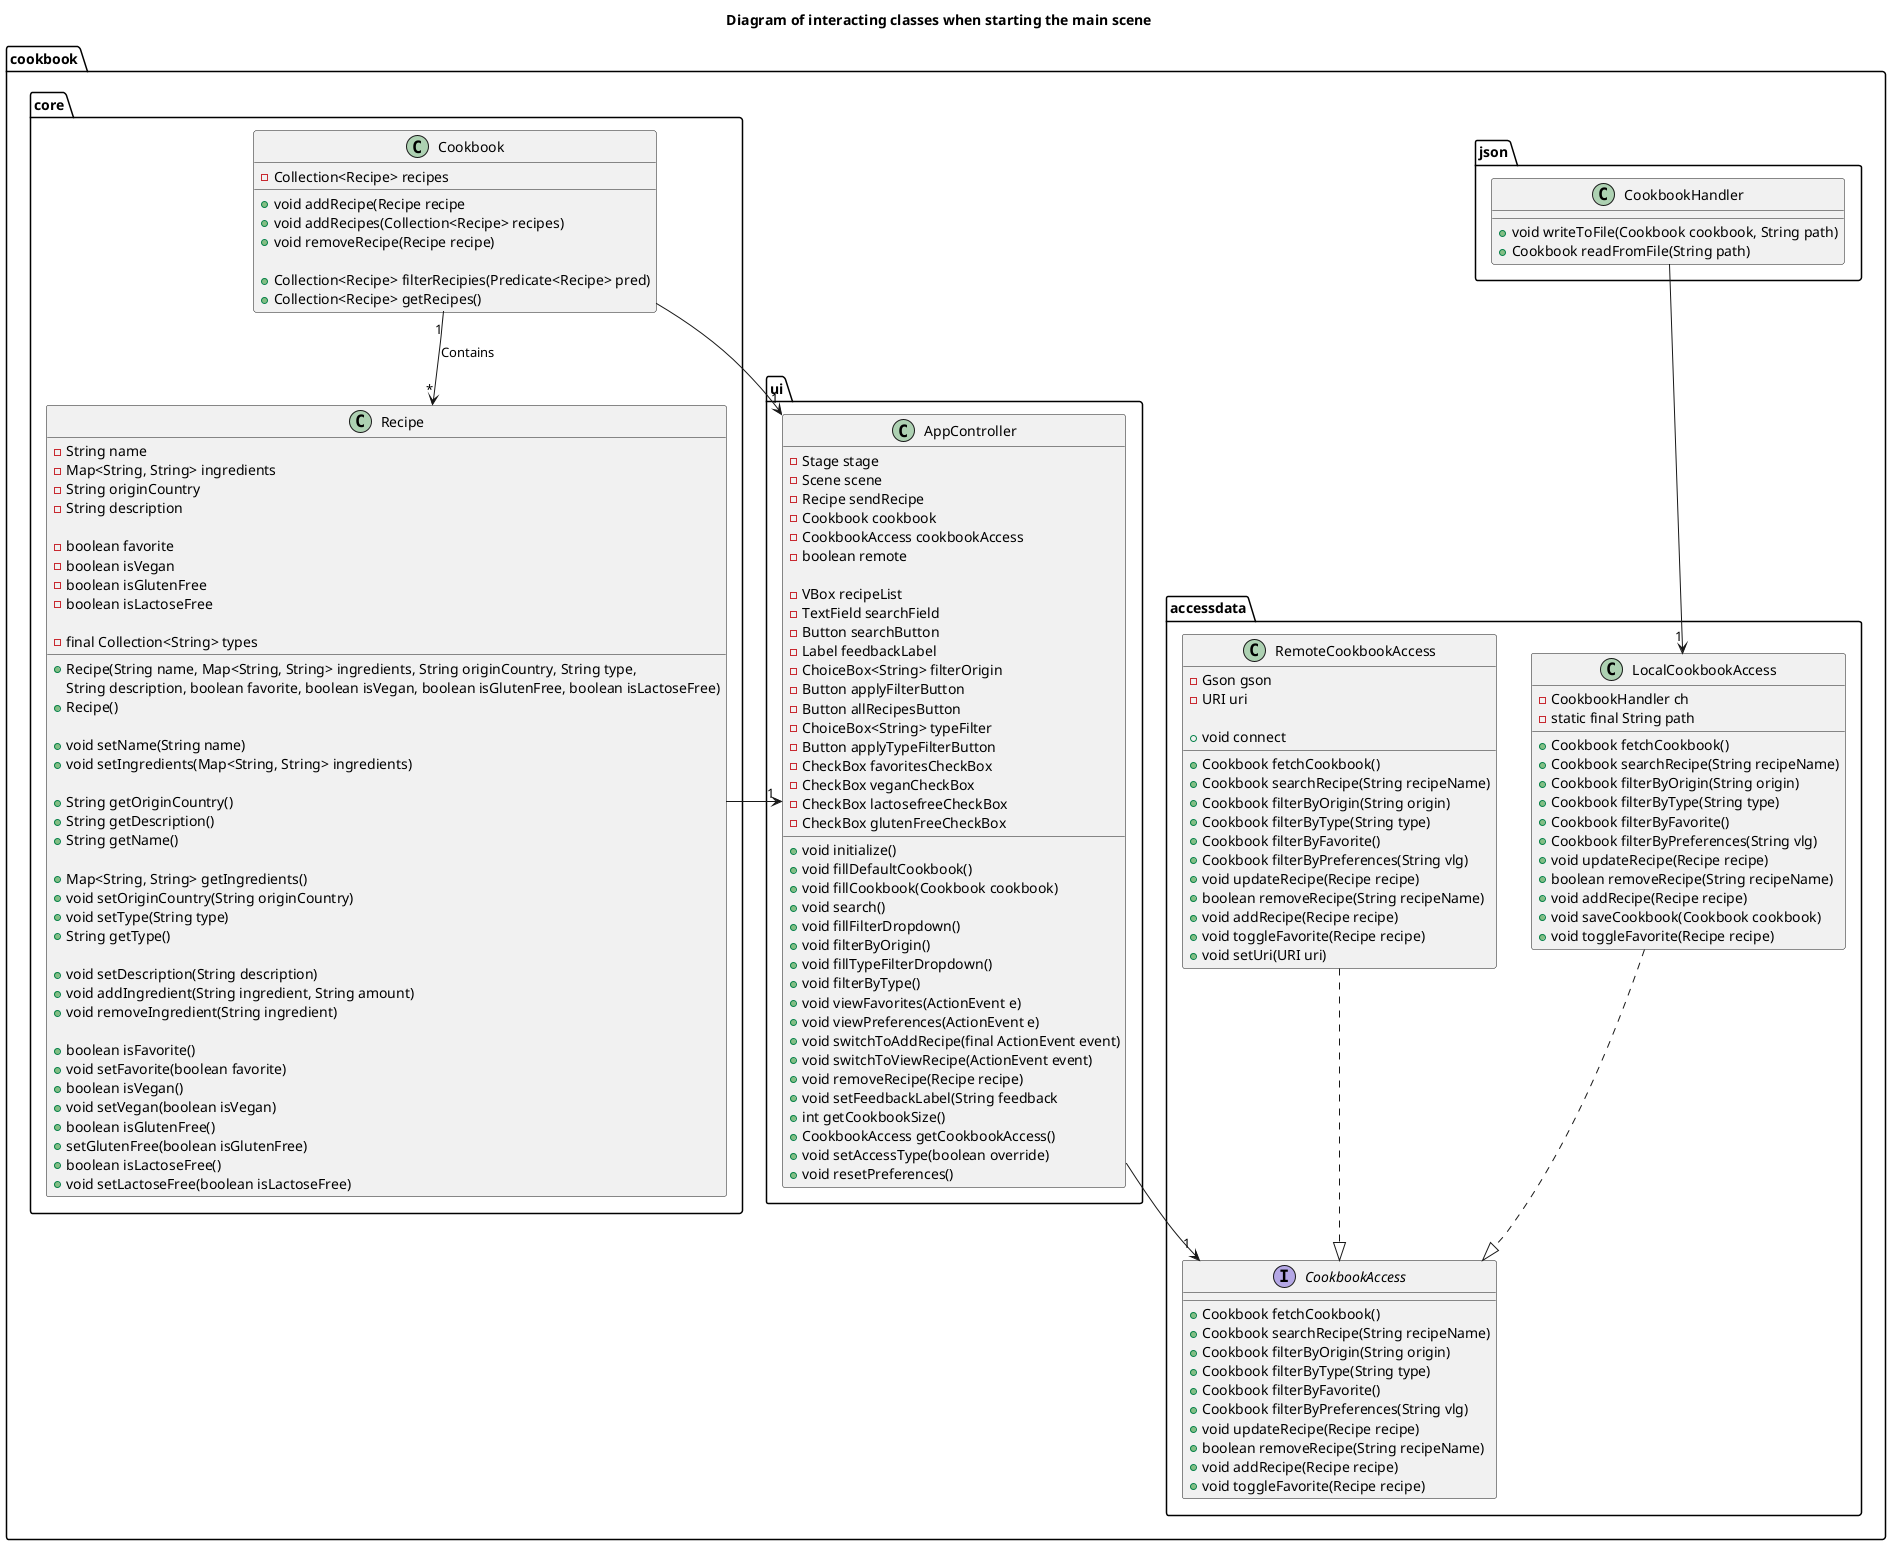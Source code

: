@startuml classDiagram

title Diagram of interacting classes when starting the main scene

package cookbook.accessdata{

  interface CookbookAccess{
    +Cookbook fetchCookbook()
    +Cookbook searchRecipe(String recipeName)
    +Cookbook filterByOrigin(String origin)
    +Cookbook filterByType(String type)
    +Cookbook filterByFavorite()
    +Cookbook filterByPreferences(String vlg)
    +void updateRecipe(Recipe recipe)
    +boolean removeRecipe(String recipeName)
    +void addRecipe(Recipe recipe)
    +void toggleFavorite(Recipe recipe)
  }

  class LocalCookbookAccess{
    -CookbookHandler ch
    -static final String path

    +Cookbook fetchCookbook()
    +Cookbook searchRecipe(String recipeName)
    +Cookbook filterByOrigin(String origin)
    +Cookbook filterByType(String type)
    +Cookbook filterByFavorite()
    +Cookbook filterByPreferences(String vlg)
    +void updateRecipe(Recipe recipe)
    +boolean removeRecipe(String recipeName)
    +void addRecipe(Recipe recipe)
    +void saveCookbook(Cookbook cookbook)
    +void toggleFavorite(Recipe recipe)
  }

  class RemoteCookbookAccess{
    -Gson gson
    -URI uri

    +void connect
    +Cookbook fetchCookbook()
    +Cookbook searchRecipe(String recipeName)
    +Cookbook filterByOrigin(String origin)
    +Cookbook filterByType(String type)
    +Cookbook filterByFavorite()
    +Cookbook filterByPreferences(String vlg)
    +void updateRecipe(Recipe recipe)
    +boolean removeRecipe(String recipeName)
    +void addRecipe(Recipe recipe)
    +void toggleFavorite(Recipe recipe)
    +void setUri(URI uri)
  }

  LocalCookbookAccess ..|> CookbookAccess
  RemoteCookbookAccess ..|> CookbookAccess

}

package cookbook.ui {

  class AppController{
    -Stage stage
    -Scene scene
    -Recipe sendRecipe
    -Cookbook cookbook
    -CookbookAccess cookbookAccess
    -boolean remote

    -VBox recipeList
    -TextField searchField
    -Button searchButton
    -Label feedbackLabel
    -ChoiceBox<String> filterOrigin
    -Button applyFilterButton
    -Button allRecipesButton
    -ChoiceBox<String> typeFilter
    -Button applyTypeFilterButton
    -CheckBox favoritesCheckBox
    -CheckBox veganCheckBox
    -CheckBox lactosefreeCheckBox
    -CheckBox glutenFreeCheckBox

    +void initialize()
    +void fillDefaultCookbook()
    +void fillCookbook(Cookbook cookbook)
    +void search()
    +void fillFilterDropdown()
    +void filterByOrigin()
    +void fillTypeFilterDropdown()
    +void filterByType()
    +void viewFavorites(ActionEvent e)
    +void viewPreferences(ActionEvent e)
    +void switchToAddRecipe(final ActionEvent event)
    +void switchToViewRecipe(ActionEvent event)
    +void removeRecipe(Recipe recipe)
    +void setFeedbackLabel(String feedback
    +int getCookbookSize()
    +CookbookAccess getCookbookAccess()
    +void setAccessType(boolean override)
    +void resetPreferences()
  }
}

package cookbook.json{

  class CookbookHandler{
    +void writeToFile(Cookbook cookbook, String path)
    +Cookbook readFromFile(String path)
  }
}

package cookbook.core{
  class Cookbook{
  -Collection<Recipe> recipes

  +void addRecipe(Recipe recipe
  +void addRecipes(Collection<Recipe> recipes)
  +void removeRecipe(Recipe recipe)

  +Collection<Recipe> filterRecipies(Predicate<Recipe> pred)
  +Collection<Recipe> getRecipes()

  }

  class Recipe{
    -String name
    -Map<String, String> ingredients
    -String originCountry
    -String description

    -boolean favorite
    -boolean isVegan
    -boolean isGlutenFree
    -boolean isLactoseFree

    -final Collection<String> types

    +Recipe(String name, Map<String, String> ingredients, String originCountry, String type, 
        String description, boolean favorite, boolean isVegan, boolean isGlutenFree, boolean isLactoseFree)
    +Recipe()

    +void setName(String name)
    +void setIngredients(Map<String, String> ingredients)

    +String getOriginCountry()
    +String getDescription()
    +String getName()

    +Map<String, String> getIngredients()
    +void setOriginCountry(String originCountry)
    +void setType(String type)
    +String getType()

    +void setDescription(String description)
    +void addIngredient(String ingredient, String amount)
    +void removeIngredient(String ingredient)

    +boolean isFavorite()
    +void setFavorite(boolean favorite)
    +boolean isVegan()
    +void setVegan(boolean isVegan)
    +boolean isGlutenFree()
    +setGlutenFree(boolean isGlutenFree)
    +boolean isLactoseFree()
    +void setLactoseFree(boolean isLactoseFree)
  }
}

AppController --> "1" CookbookAccess
CookbookHandler --> "1" LocalCookbookAccess
Cookbook "1" --> "*" Recipe : "Contains"
Cookbook -right-> "1" AppController
Recipe -right-> "1" AppController

@enduml